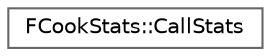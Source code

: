 digraph "Graphical Class Hierarchy"
{
 // INTERACTIVE_SVG=YES
 // LATEX_PDF_SIZE
  bgcolor="transparent";
  edge [fontname=Helvetica,fontsize=10,labelfontname=Helvetica,labelfontsize=10];
  node [fontname=Helvetica,fontsize=10,shape=box,height=0.2,width=0.4];
  rankdir="LR";
  Node0 [id="Node000000",label="FCookStats::CallStats",height=0.2,width=0.4,color="grey40", fillcolor="white", style="filled",URL="$dc/d72/structFCookStats_1_1CallStats.html",tooltip="Struct to hold stats for a call."];
}

